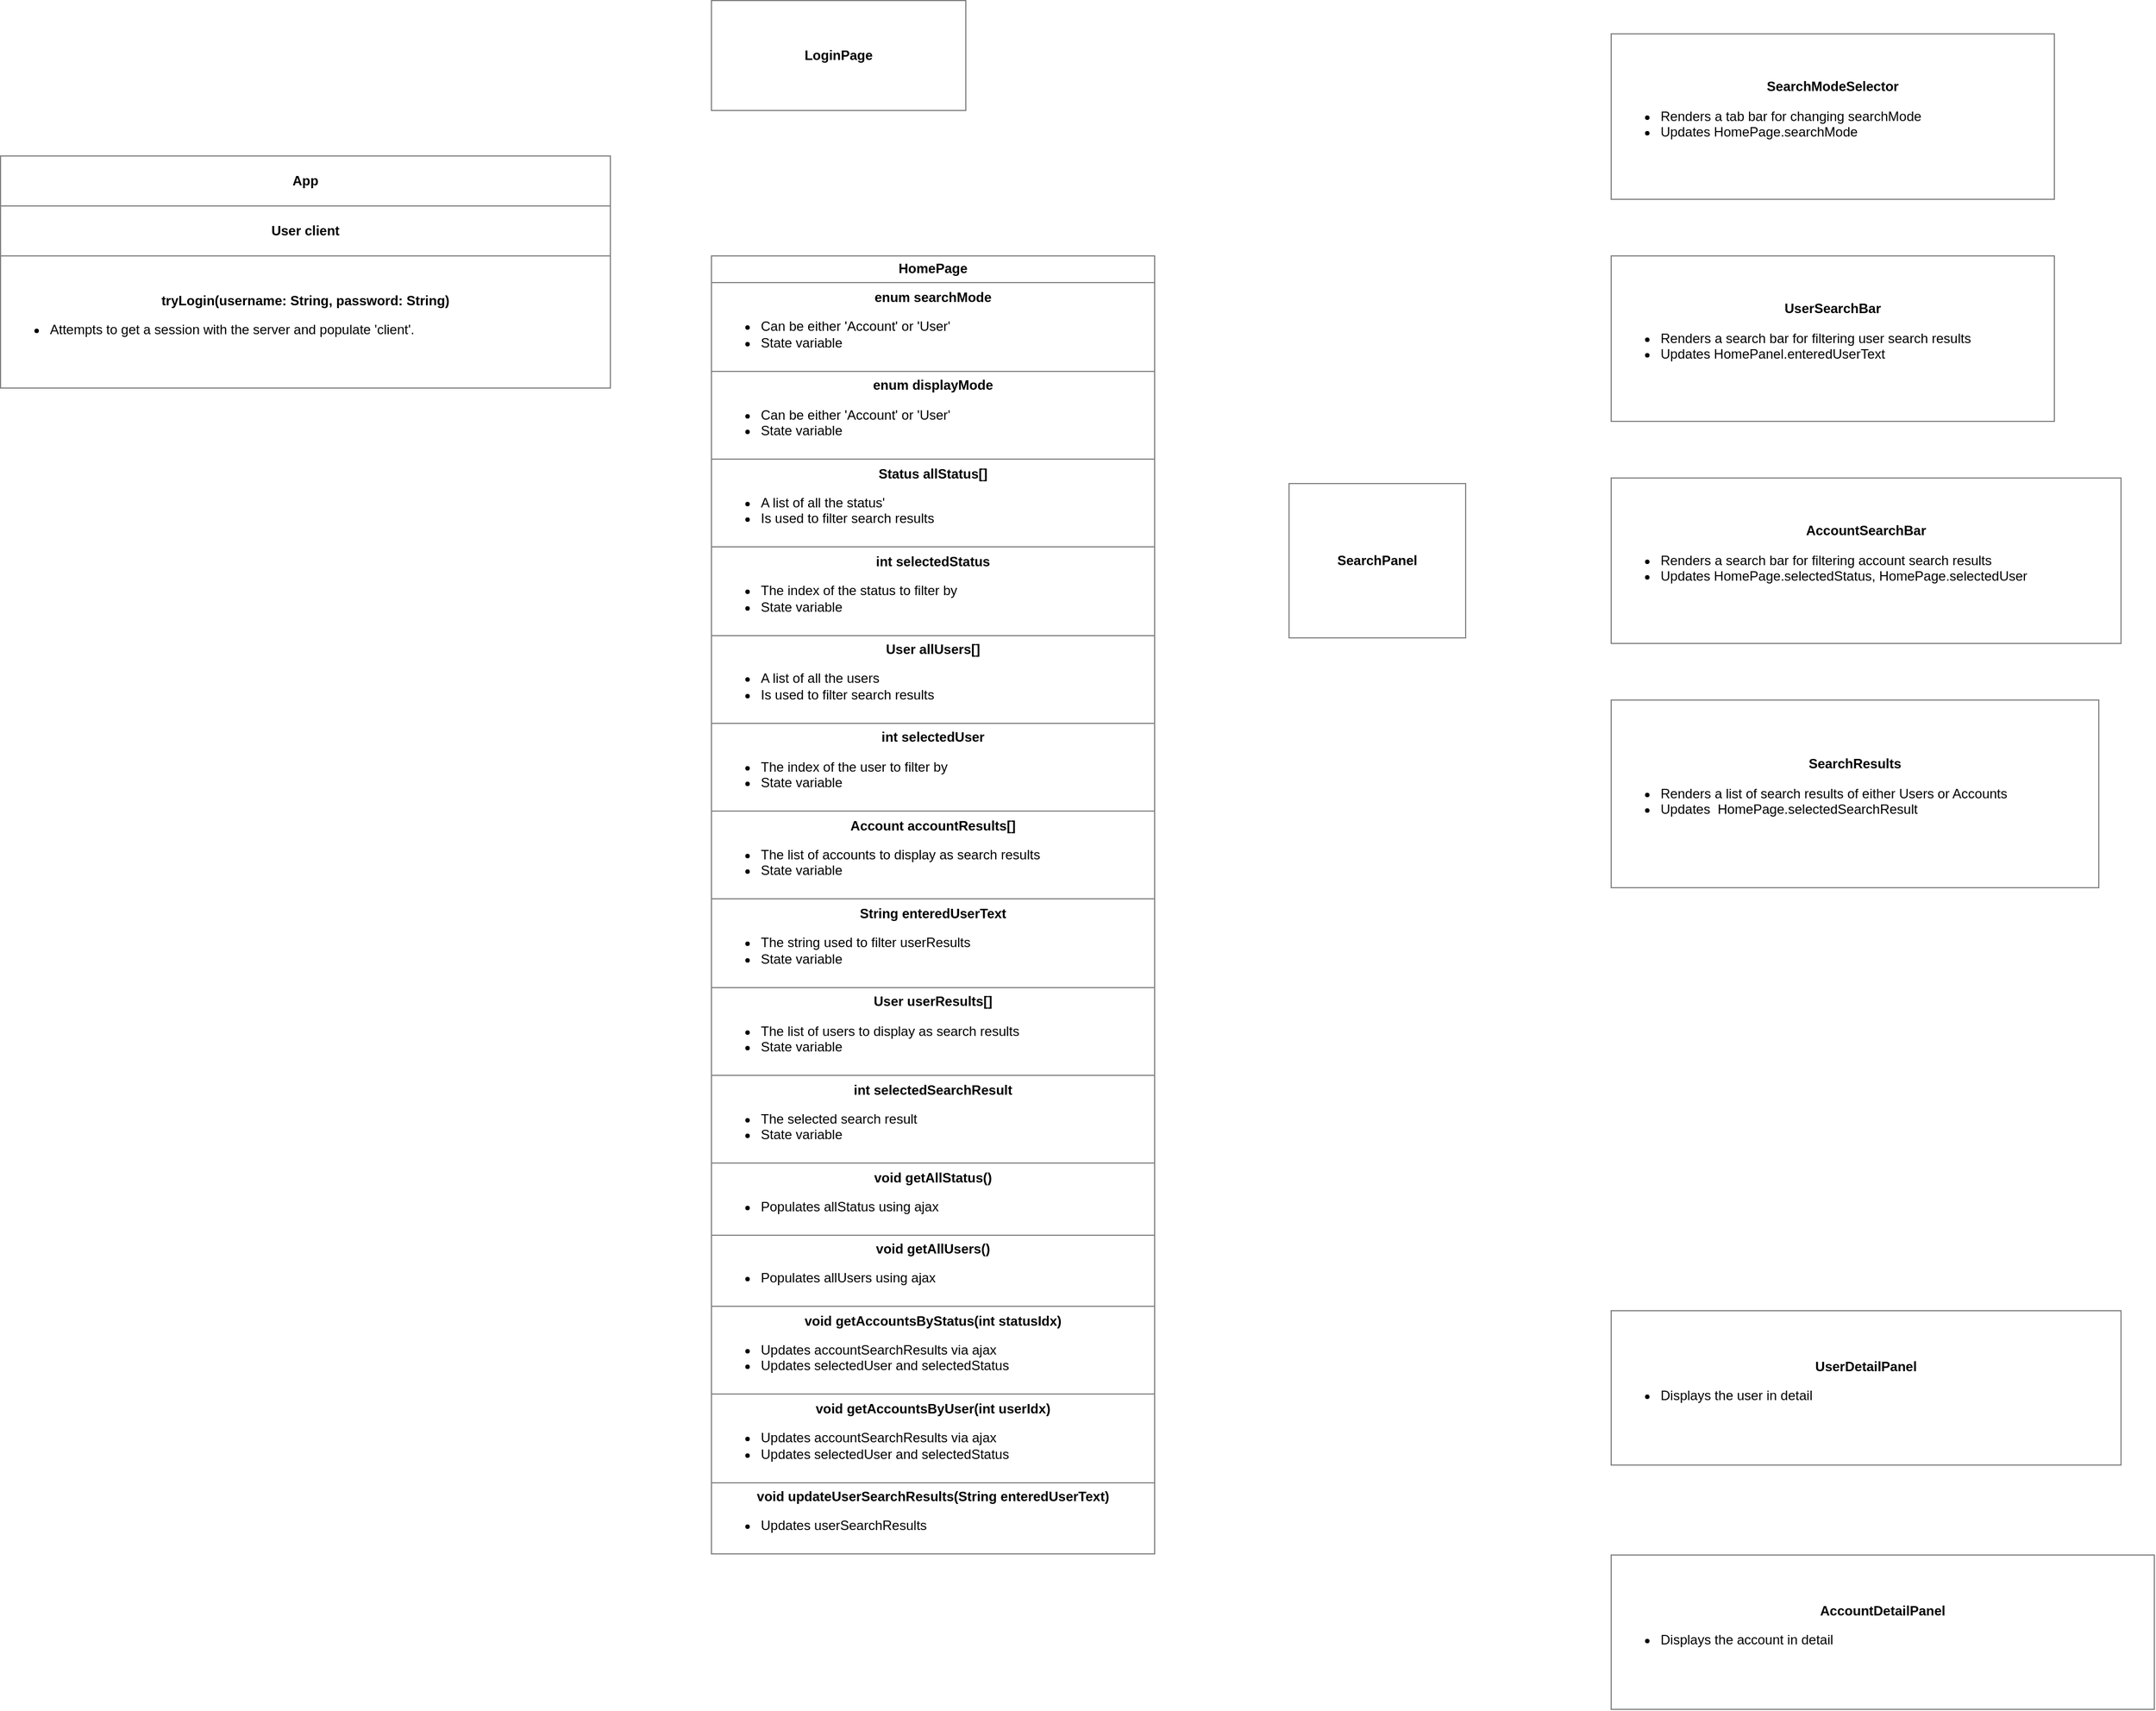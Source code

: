 <mxfile version="13.9.9" type="device"><diagram id="TdJYqWtE39EXshbbHdz8" name="Page-1"><mxGraphModel dx="782" dy="537" grid="1" gridSize="10" guides="1" tooltips="1" connect="1" arrows="1" fold="1" page="0" pageScale="1" pageWidth="850" pageHeight="1100" math="0" shadow="0"><root><mxCell id="0"/><mxCell id="1" parent="0"/><mxCell id="GZ0NXdJjtSKB6M_NI1IE-1" value="&lt;table border=&quot;1&quot; width=&quot;100%&quot; cellpadding=&quot;4&quot; style=&quot;width: 100% ; height: 100% ; border-collapse: collapse&quot;&gt;&lt;tbody&gt;&lt;tr&gt;&lt;th align=&quot;center&quot;&gt;App&lt;/th&gt;&lt;/tr&gt;&lt;tr&gt;&lt;td align=&quot;center&quot;&gt;&lt;b&gt;User client&lt;/b&gt;&lt;/td&gt;&lt;/tr&gt;&lt;tr&gt;&lt;td&gt;&lt;div style=&quot;text-align: center&quot;&gt;&lt;b&gt;tryLogin(username: String, password: String)&lt;/b&gt;&lt;/div&gt;&lt;ul&gt;&lt;li&gt;Attempts to get a session with the server and populate 'client'.&lt;/li&gt;&lt;/ul&gt;&lt;/td&gt;&lt;/tr&gt;&lt;/tbody&gt;&lt;/table&gt;" style="text;html=1;strokeColor=none;fillColor=none;overflow=fill;" parent="1" vertex="1"><mxGeometry x="310" y="160" width="550" height="210" as="geometry"/></mxCell><mxCell id="GZ0NXdJjtSKB6M_NI1IE-2" value="&lt;table border=&quot;1&quot; width=&quot;100%&quot; cellpadding=&quot;4&quot; style=&quot;width: 100% ; height: 100% ; border-collapse: collapse&quot;&gt;&lt;tbody&gt;&lt;tr&gt;&lt;th align=&quot;center&quot;&gt;LoginPage&lt;/th&gt;&lt;/tr&gt;&lt;/tbody&gt;&lt;/table&gt;" style="text;html=1;strokeColor=none;fillColor=none;overflow=fill;" parent="1" vertex="1"><mxGeometry x="950" y="20" width="230" height="100" as="geometry"/></mxCell><mxCell id="GZ0NXdJjtSKB6M_NI1IE-4" value="&lt;table border=&quot;1&quot; width=&quot;100%&quot; cellpadding=&quot;4&quot; style=&quot;width: 100% ; height: 100% ; border-collapse: collapse&quot;&gt;&lt;tbody&gt;&lt;tr&gt;&lt;th align=&quot;center&quot;&gt;HomePage&lt;/th&gt;&lt;/tr&gt;&lt;tr&gt;&lt;td&gt;&lt;div style=&quot;text-align: center&quot;&gt;&lt;b&gt;enum searchMode&lt;/b&gt;&lt;/div&gt;&lt;ul&gt;&lt;li&gt;Can be either 'Account' or 'User'&lt;/li&gt;&lt;li&gt;State variable&lt;/li&gt;&lt;/ul&gt;&lt;/td&gt;&lt;/tr&gt;&lt;tr&gt;&lt;td&gt;&lt;div style=&quot;text-align: center&quot;&gt;&lt;b&gt;enum displayMode&lt;/b&gt;&lt;/div&gt;&lt;div&gt;&lt;ul&gt;&lt;li&gt;Can be either 'Account' or 'User'&lt;/li&gt;&lt;li&gt;State variable&lt;/li&gt;&lt;/ul&gt;&lt;/div&gt;&lt;/td&gt;&lt;/tr&gt;&lt;tr&gt;&lt;td&gt;&lt;div style=&quot;text-align: center&quot;&gt;&lt;b&gt;Status allStatus[]&lt;/b&gt;&lt;/div&gt;&lt;ul&gt;&lt;li&gt;A list of all the status'&lt;/li&gt;&lt;li&gt;Is used to filter search results&lt;/li&gt;&lt;/ul&gt;&lt;/td&gt;&lt;/tr&gt;&lt;tr&gt;&lt;td&gt;&lt;div style=&quot;text-align: center&quot;&gt;&lt;b&gt;int selectedStatus&lt;/b&gt;&lt;/div&gt;&lt;ul&gt;&lt;li&gt;The index of the status to filter by&lt;/li&gt;&lt;li&gt;State variable&lt;/li&gt;&lt;/ul&gt;&lt;/td&gt;&lt;/tr&gt;&lt;tr&gt;&lt;td&gt;&lt;div style=&quot;text-align: center&quot;&gt;&lt;b&gt;User allUsers[]&lt;/b&gt;&lt;/div&gt;&lt;ul&gt;&lt;li&gt;A list of all the users&lt;/li&gt;&lt;li&gt;Is used to filter search results&lt;/li&gt;&lt;/ul&gt;&lt;/td&gt;&lt;/tr&gt;&lt;tr&gt;&lt;td&gt;&lt;div style=&quot;text-align: center&quot;&gt;&lt;b&gt;int selectedUser&lt;/b&gt;&lt;/div&gt;&lt;ul&gt;&lt;li&gt;The index of the user to filter by&lt;/li&gt;&lt;li&gt;State variable&lt;/li&gt;&lt;/ul&gt;&lt;/td&gt;&lt;/tr&gt;&lt;tr&gt;&lt;td&gt;&lt;div style=&quot;text-align: center&quot;&gt;&lt;b&gt;Account accountResults[]&lt;/b&gt;&lt;/div&gt;&lt;ul&gt;&lt;li&gt;The list of accounts to display as search results&lt;/li&gt;&lt;li&gt;State variable&lt;/li&gt;&lt;/ul&gt;&lt;/td&gt;&lt;/tr&gt;&lt;tr&gt;&lt;td&gt;&lt;div style=&quot;text-align: center&quot;&gt;&lt;b&gt;String enteredUserText&lt;/b&gt;&lt;/div&gt;&lt;ul&gt;&lt;li&gt;The string used to filter userResults&lt;/li&gt;&lt;li&gt;State variable&lt;/li&gt;&lt;/ul&gt;&lt;/td&gt;&lt;/tr&gt;&lt;tr&gt;&lt;td&gt;&lt;div style=&quot;text-align: center&quot;&gt;&lt;b&gt;User userResults[]&lt;/b&gt;&lt;/div&gt;&lt;ul&gt;&lt;li&gt;The list of users to display as search results&lt;/li&gt;&lt;li&gt;State variable&lt;/li&gt;&lt;/ul&gt;&lt;/td&gt;&lt;/tr&gt;&lt;tr&gt;&lt;td&gt;&lt;div style=&quot;text-align: center&quot;&gt;&lt;b&gt;int selectedSearchResult&lt;/b&gt;&lt;/div&gt;&lt;ul&gt;&lt;li&gt;The selected search result&lt;/li&gt;&lt;li&gt;State variable&lt;/li&gt;&lt;/ul&gt;&lt;/td&gt;&lt;/tr&gt;&lt;tr&gt;&lt;td&gt;&lt;div style=&quot;text-align: center&quot;&gt;&lt;b&gt;void getAllStatus()&lt;/b&gt;&lt;/div&gt;&lt;ul&gt;&lt;li&gt;Populates allStatus using ajax&lt;/li&gt;&lt;/ul&gt;&lt;/td&gt;&lt;/tr&gt;&lt;tr&gt;&lt;td&gt;&lt;div style=&quot;text-align: center&quot;&gt;&lt;b&gt;void getAllUsers()&lt;/b&gt;&lt;/div&gt;&lt;ul&gt;&lt;li&gt;Populates allUsers using ajax&lt;/li&gt;&lt;/ul&gt;&lt;/td&gt;&lt;/tr&gt;&lt;tr&gt;&lt;td&gt;&lt;div style=&quot;text-align: center&quot;&gt;&lt;b&gt;void getAccountsByStatus(int statusIdx)&lt;/b&gt;&lt;/div&gt;&lt;ul&gt;&lt;li&gt;Updates accountSearchResults via ajax&lt;/li&gt;&lt;li&gt;Updates selectedUser and selectedStatus&lt;/li&gt;&lt;/ul&gt;&lt;/td&gt;&lt;/tr&gt;&lt;tr&gt;&lt;td&gt;&lt;div style=&quot;text-align: center&quot;&gt;&lt;b&gt;void getAccountsByUser(int userIdx)&lt;/b&gt;&lt;/div&gt;&lt;ul&gt;&lt;li&gt;Updates accountSearchResults via ajax&lt;/li&gt;&lt;li&gt;Updates selectedUser and selectedStatus&lt;/li&gt;&lt;/ul&gt;&lt;/td&gt;&lt;/tr&gt;&lt;tr&gt;&lt;td&gt;&lt;div style=&quot;text-align: center&quot;&gt;&lt;b&gt;void updateUserSearchResults(String enteredUserText)&lt;/b&gt;&lt;/div&gt;&lt;ul&gt;&lt;li&gt;Updates userSearchResults&lt;/li&gt;&lt;/ul&gt;&lt;/td&gt;&lt;/tr&gt;&lt;/tbody&gt;&lt;/table&gt;" style="text;html=1;strokeColor=none;fillColor=none;overflow=fill;" parent="1" vertex="1"><mxGeometry x="950" y="250" width="400" height="1170" as="geometry"/></mxCell><mxCell id="GZ0NXdJjtSKB6M_NI1IE-5" value="&lt;table border=&quot;1&quot; width=&quot;100%&quot; cellpadding=&quot;4&quot; style=&quot;width: 100% ; height: 100% ; border-collapse: collapse&quot;&gt;&lt;tbody&gt;&lt;tr&gt;&lt;th&gt;&lt;div style=&quot;text-align: center&quot;&gt;UserSearchBar&lt;/div&gt;&lt;ul&gt;&lt;li&gt;&lt;span style=&quot;font-weight: 400&quot;&gt;Renders a search bar for filtering user search results&lt;/span&gt;&lt;/li&gt;&lt;li&gt;&lt;span style=&quot;font-weight: 400&quot;&gt;Updates HomePanel.enteredUserText&lt;/span&gt;&lt;/li&gt;&lt;/ul&gt;&lt;/th&gt;&lt;/tr&gt;&lt;/tbody&gt;&lt;/table&gt;" style="text;html=1;strokeColor=none;fillColor=none;overflow=fill;align=left;" parent="1" vertex="1"><mxGeometry x="1760" y="250" width="400" height="150" as="geometry"/></mxCell><mxCell id="GZ0NXdJjtSKB6M_NI1IE-6" value="&lt;table border=&quot;1&quot; width=&quot;100%&quot; cellpadding=&quot;4&quot; style=&quot;width: 100% ; height: 100% ; border-collapse: collapse&quot;&gt;&lt;tbody&gt;&lt;tr&gt;&lt;th&gt;&lt;div style=&quot;text-align: center&quot;&gt;AccountSearchBar&lt;/div&gt;&lt;ul&gt;&lt;li&gt;&lt;span style=&quot;font-weight: 400&quot;&gt;Renders a search bar for filtering account search results&lt;/span&gt;&lt;/li&gt;&lt;li&gt;&lt;span style=&quot;font-weight: 400&quot;&gt;Updates HomePage.selectedStatus, HomePage.selectedUser&lt;/span&gt;&lt;/li&gt;&lt;/ul&gt;&lt;/th&gt;&lt;/tr&gt;&lt;/tbody&gt;&lt;/table&gt;" style="text;html=1;strokeColor=none;fillColor=none;overflow=fill;align=left;" parent="1" vertex="1"><mxGeometry x="1760" y="450" width="460" height="150" as="geometry"/></mxCell><mxCell id="GZ0NXdJjtSKB6M_NI1IE-7" value="&lt;table border=&quot;1&quot; width=&quot;100%&quot; cellpadding=&quot;4&quot; style=&quot;width: 100% ; height: 100% ; border-collapse: collapse&quot;&gt;&lt;tbody&gt;&lt;tr&gt;&lt;th&gt;&lt;div style=&quot;text-align: center&quot;&gt;&lt;span&gt;SearchResults&lt;/span&gt;&lt;/div&gt;&lt;ul&gt;&lt;li&gt;&lt;span style=&quot;font-weight: 400&quot;&gt;Renders a list of search results of either Users or Accounts&lt;/span&gt;&lt;/li&gt;&lt;li&gt;&lt;span style=&quot;font-weight: 400&quot;&gt;Updates&amp;nbsp; HomePage.selectedSearchResult&lt;/span&gt;&lt;/li&gt;&lt;/ul&gt;&lt;/th&gt;&lt;/tr&gt;&lt;/tbody&gt;&lt;/table&gt;" style="text;html=1;strokeColor=none;fillColor=none;overflow=fill;" parent="1" vertex="1"><mxGeometry x="1760" y="650" width="440" height="170" as="geometry"/></mxCell><mxCell id="GZ0NXdJjtSKB6M_NI1IE-8" value="&lt;table border=&quot;1&quot; width=&quot;100%&quot; cellpadding=&quot;4&quot; style=&quot;width: 100% ; height: 100% ; border-collapse: collapse&quot;&gt;&lt;tbody&gt;&lt;tr&gt;&lt;th align=&quot;center&quot;&gt;SearchPanel&lt;/th&gt;&lt;/tr&gt;&lt;/tbody&gt;&lt;/table&gt;" style="text;html=1;strokeColor=none;fillColor=none;overflow=fill;" parent="1" vertex="1"><mxGeometry x="1470" y="455" width="160" height="140" as="geometry"/></mxCell><mxCell id="GZ0NXdJjtSKB6M_NI1IE-9" value="&lt;table border=&quot;1&quot; width=&quot;100%&quot; cellpadding=&quot;4&quot; style=&quot;width: 100% ; height: 100% ; border-collapse: collapse&quot;&gt;&lt;tbody&gt;&lt;tr&gt;&lt;th&gt;&lt;div style=&quot;text-align: center&quot;&gt;&lt;span&gt;UserDetailPanel&lt;/span&gt;&lt;/div&gt;&lt;ul&gt;&lt;li&gt;&lt;span style=&quot;font-weight: 400&quot;&gt;Displays the user in detail&lt;/span&gt;&lt;/li&gt;&lt;/ul&gt;&lt;/th&gt;&lt;/tr&gt;&lt;/tbody&gt;&lt;/table&gt;" style="text;html=1;strokeColor=none;fillColor=none;overflow=fill;align=left;" parent="1" vertex="1"><mxGeometry x="1760" y="1200" width="460" height="140" as="geometry"/></mxCell><mxCell id="GZ0NXdJjtSKB6M_NI1IE-10" value="&lt;table border=&quot;1&quot; width=&quot;100%&quot; cellpadding=&quot;4&quot; style=&quot;width: 100% ; height: 100% ; border-collapse: collapse&quot;&gt;&lt;tbody&gt;&lt;tr&gt;&lt;th&gt;&lt;div style=&quot;text-align: center&quot;&gt;&lt;span&gt;AccountDetailPanel&lt;/span&gt;&lt;/div&gt;&lt;ul&gt;&lt;li&gt;&lt;span style=&quot;font-weight: 400&quot;&gt;Displays the account in detail&lt;/span&gt;&lt;/li&gt;&lt;/ul&gt;&lt;/th&gt;&lt;/tr&gt;&lt;/tbody&gt;&lt;/table&gt;" style="text;html=1;strokeColor=none;fillColor=none;overflow=fill;align=left;" parent="1" vertex="1"><mxGeometry x="1760" y="1420" width="490" height="140" as="geometry"/></mxCell><mxCell id="GZ0NXdJjtSKB6M_NI1IE-11" value="&lt;table border=&quot;1&quot; width=&quot;100%&quot; cellpadding=&quot;4&quot; style=&quot;width: 100% ; height: 100% ; border-collapse: collapse&quot;&gt;&lt;tbody&gt;&lt;tr&gt;&lt;th&gt;&lt;div style=&quot;text-align: center&quot;&gt;SearchModeSelector&lt;/div&gt;&lt;ul&gt;&lt;li&gt;&lt;span style=&quot;font-weight: 400&quot;&gt;Renders a tab bar for changing searchMode&lt;/span&gt;&lt;/li&gt;&lt;li&gt;&lt;span style=&quot;font-weight: 400&quot;&gt;Updates HomePage.searchMode&lt;/span&gt;&lt;/li&gt;&lt;/ul&gt;&lt;/th&gt;&lt;/tr&gt;&lt;/tbody&gt;&lt;/table&gt;" style="text;html=1;strokeColor=none;fillColor=none;overflow=fill;align=left;" parent="1" vertex="1"><mxGeometry x="1760" y="50" width="400" height="150" as="geometry"/></mxCell></root></mxGraphModel></diagram></mxfile>
